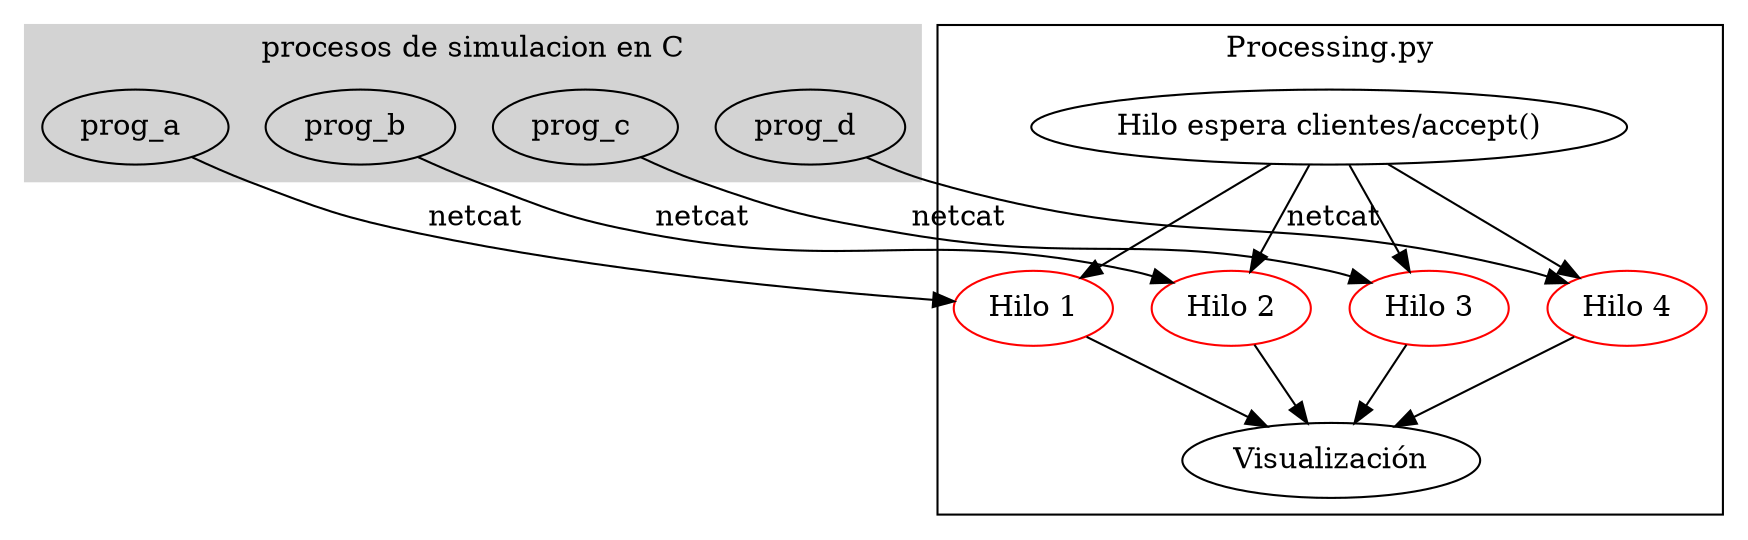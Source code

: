 // Esquema graphviz del ejemplo de más abajo
digraph G {
    subgraph cluster_0 {
        // node[shape=square];
        style=filled;
		color=lightgrey;
        prog_a[label="prog_a "];
        prog_b[label="prog_b "];
        prog_c[label="prog_c "];
        prog_d[label="prog_d "];
        label = "procesos de simulacion en C";
     }
    subgraph cluster_1 {
        label="Processing.py"
        th0 [label="Hilo espera clientes/accept()"]
        th1 [label="Hilo 1", color="red"];
        th2 [label="Hilo 2", color="red"];
        th3 [label="Hilo 3", color="red"];
        th4 [label="Hilo 4", color="red"];
        vis [label="Visualización"];
    }
    prog_a -> th1 [label=" netcat"];
    prog_b -> th2 [label=" netcat"];
    prog_c -> th3 [label=" netcat"];
    prog_d -> th4 [label=" netcat"];
    
    th1 -> vis;
    th2 -> vis;
    th3 -> vis;
    th4 -> vis;
    
    th0->th1;
    th0->th2;
    th0->th3;
    th0->th4;    
}